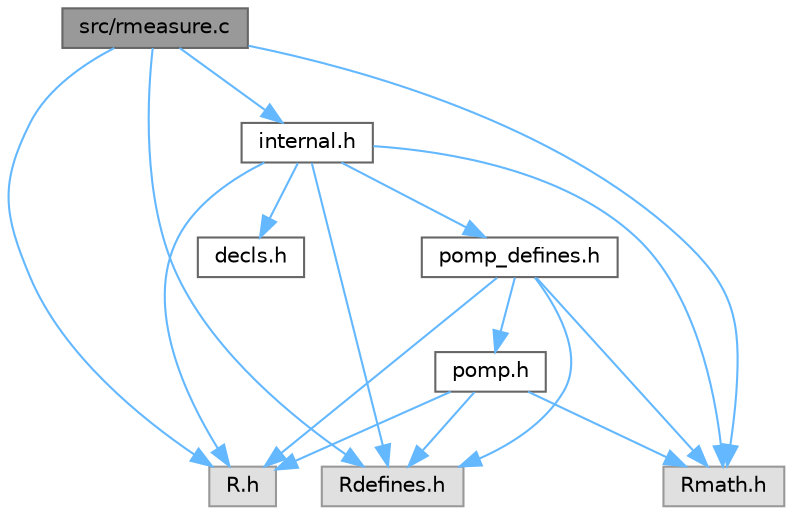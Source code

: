 digraph "src/rmeasure.c"
{
 // LATEX_PDF_SIZE
  bgcolor="transparent";
  edge [fontname=Helvetica,fontsize=10,labelfontname=Helvetica,labelfontsize=10];
  node [fontname=Helvetica,fontsize=10,shape=box,height=0.2,width=0.4];
  Node1 [id="Node000001",label="src/rmeasure.c",height=0.2,width=0.4,color="gray40", fillcolor="grey60", style="filled", fontcolor="black",tooltip=" "];
  Node1 -> Node2 [id="edge1_Node000001_Node000002",color="steelblue1",style="solid",tooltip=" "];
  Node2 [id="Node000002",label="R.h",height=0.2,width=0.4,color="grey60", fillcolor="#E0E0E0", style="filled",tooltip=" "];
  Node1 -> Node3 [id="edge2_Node000001_Node000003",color="steelblue1",style="solid",tooltip=" "];
  Node3 [id="Node000003",label="Rmath.h",height=0.2,width=0.4,color="grey60", fillcolor="#E0E0E0", style="filled",tooltip=" "];
  Node1 -> Node4 [id="edge3_Node000001_Node000004",color="steelblue1",style="solid",tooltip=" "];
  Node4 [id="Node000004",label="Rdefines.h",height=0.2,width=0.4,color="grey60", fillcolor="#E0E0E0", style="filled",tooltip=" "];
  Node1 -> Node5 [id="edge4_Node000001_Node000005",color="steelblue1",style="solid",tooltip=" "];
  Node5 [id="Node000005",label="internal.h",height=0.2,width=0.4,color="grey40", fillcolor="white", style="filled",URL="$internal_8h.html",tooltip=" "];
  Node5 -> Node2 [id="edge5_Node000005_Node000002",color="steelblue1",style="solid",tooltip=" "];
  Node5 -> Node3 [id="edge6_Node000005_Node000003",color="steelblue1",style="solid",tooltip=" "];
  Node5 -> Node4 [id="edge7_Node000005_Node000004",color="steelblue1",style="solid",tooltip=" "];
  Node5 -> Node6 [id="edge8_Node000005_Node000006",color="steelblue1",style="solid",tooltip=" "];
  Node6 [id="Node000006",label="pomp_defines.h",height=0.2,width=0.4,color="grey40", fillcolor="white", style="filled",URL="$pomp__defines_8h.html",tooltip=" "];
  Node6 -> Node2 [id="edge9_Node000006_Node000002",color="steelblue1",style="solid",tooltip=" "];
  Node6 -> Node3 [id="edge10_Node000006_Node000003",color="steelblue1",style="solid",tooltip=" "];
  Node6 -> Node4 [id="edge11_Node000006_Node000004",color="steelblue1",style="solid",tooltip=" "];
  Node6 -> Node7 [id="edge12_Node000006_Node000007",color="steelblue1",style="solid",tooltip=" "];
  Node7 [id="Node000007",label="pomp.h",height=0.2,width=0.4,color="grey40", fillcolor="white", style="filled",URL="$pomp_8h.html",tooltip=" "];
  Node7 -> Node2 [id="edge13_Node000007_Node000002",color="steelblue1",style="solid",tooltip=" "];
  Node7 -> Node3 [id="edge14_Node000007_Node000003",color="steelblue1",style="solid",tooltip=" "];
  Node7 -> Node4 [id="edge15_Node000007_Node000004",color="steelblue1",style="solid",tooltip=" "];
  Node5 -> Node8 [id="edge16_Node000005_Node000008",color="steelblue1",style="solid",tooltip=" "];
  Node8 [id="Node000008",label="decls.h",height=0.2,width=0.4,color="grey40", fillcolor="white", style="filled",URL="$decls_8h.html",tooltip=" "];
}
